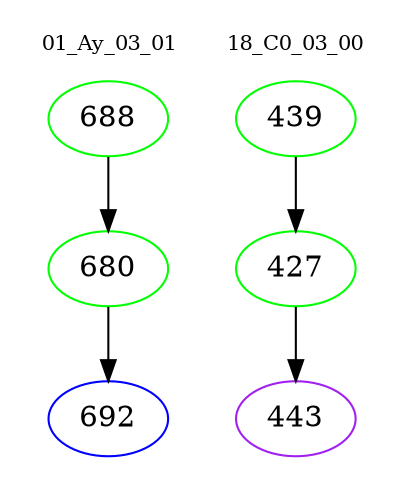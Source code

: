 digraph{
subgraph cluster_0 {
color = white
label = "01_Ay_03_01";
fontsize=10;
T0_688 [label="688", color="green"]
T0_688 -> T0_680 [color="black"]
T0_680 [label="680", color="green"]
T0_680 -> T0_692 [color="black"]
T0_692 [label="692", color="blue"]
}
subgraph cluster_1 {
color = white
label = "18_C0_03_00";
fontsize=10;
T1_439 [label="439", color="green"]
T1_439 -> T1_427 [color="black"]
T1_427 [label="427", color="green"]
T1_427 -> T1_443 [color="black"]
T1_443 [label="443", color="purple"]
}
}
